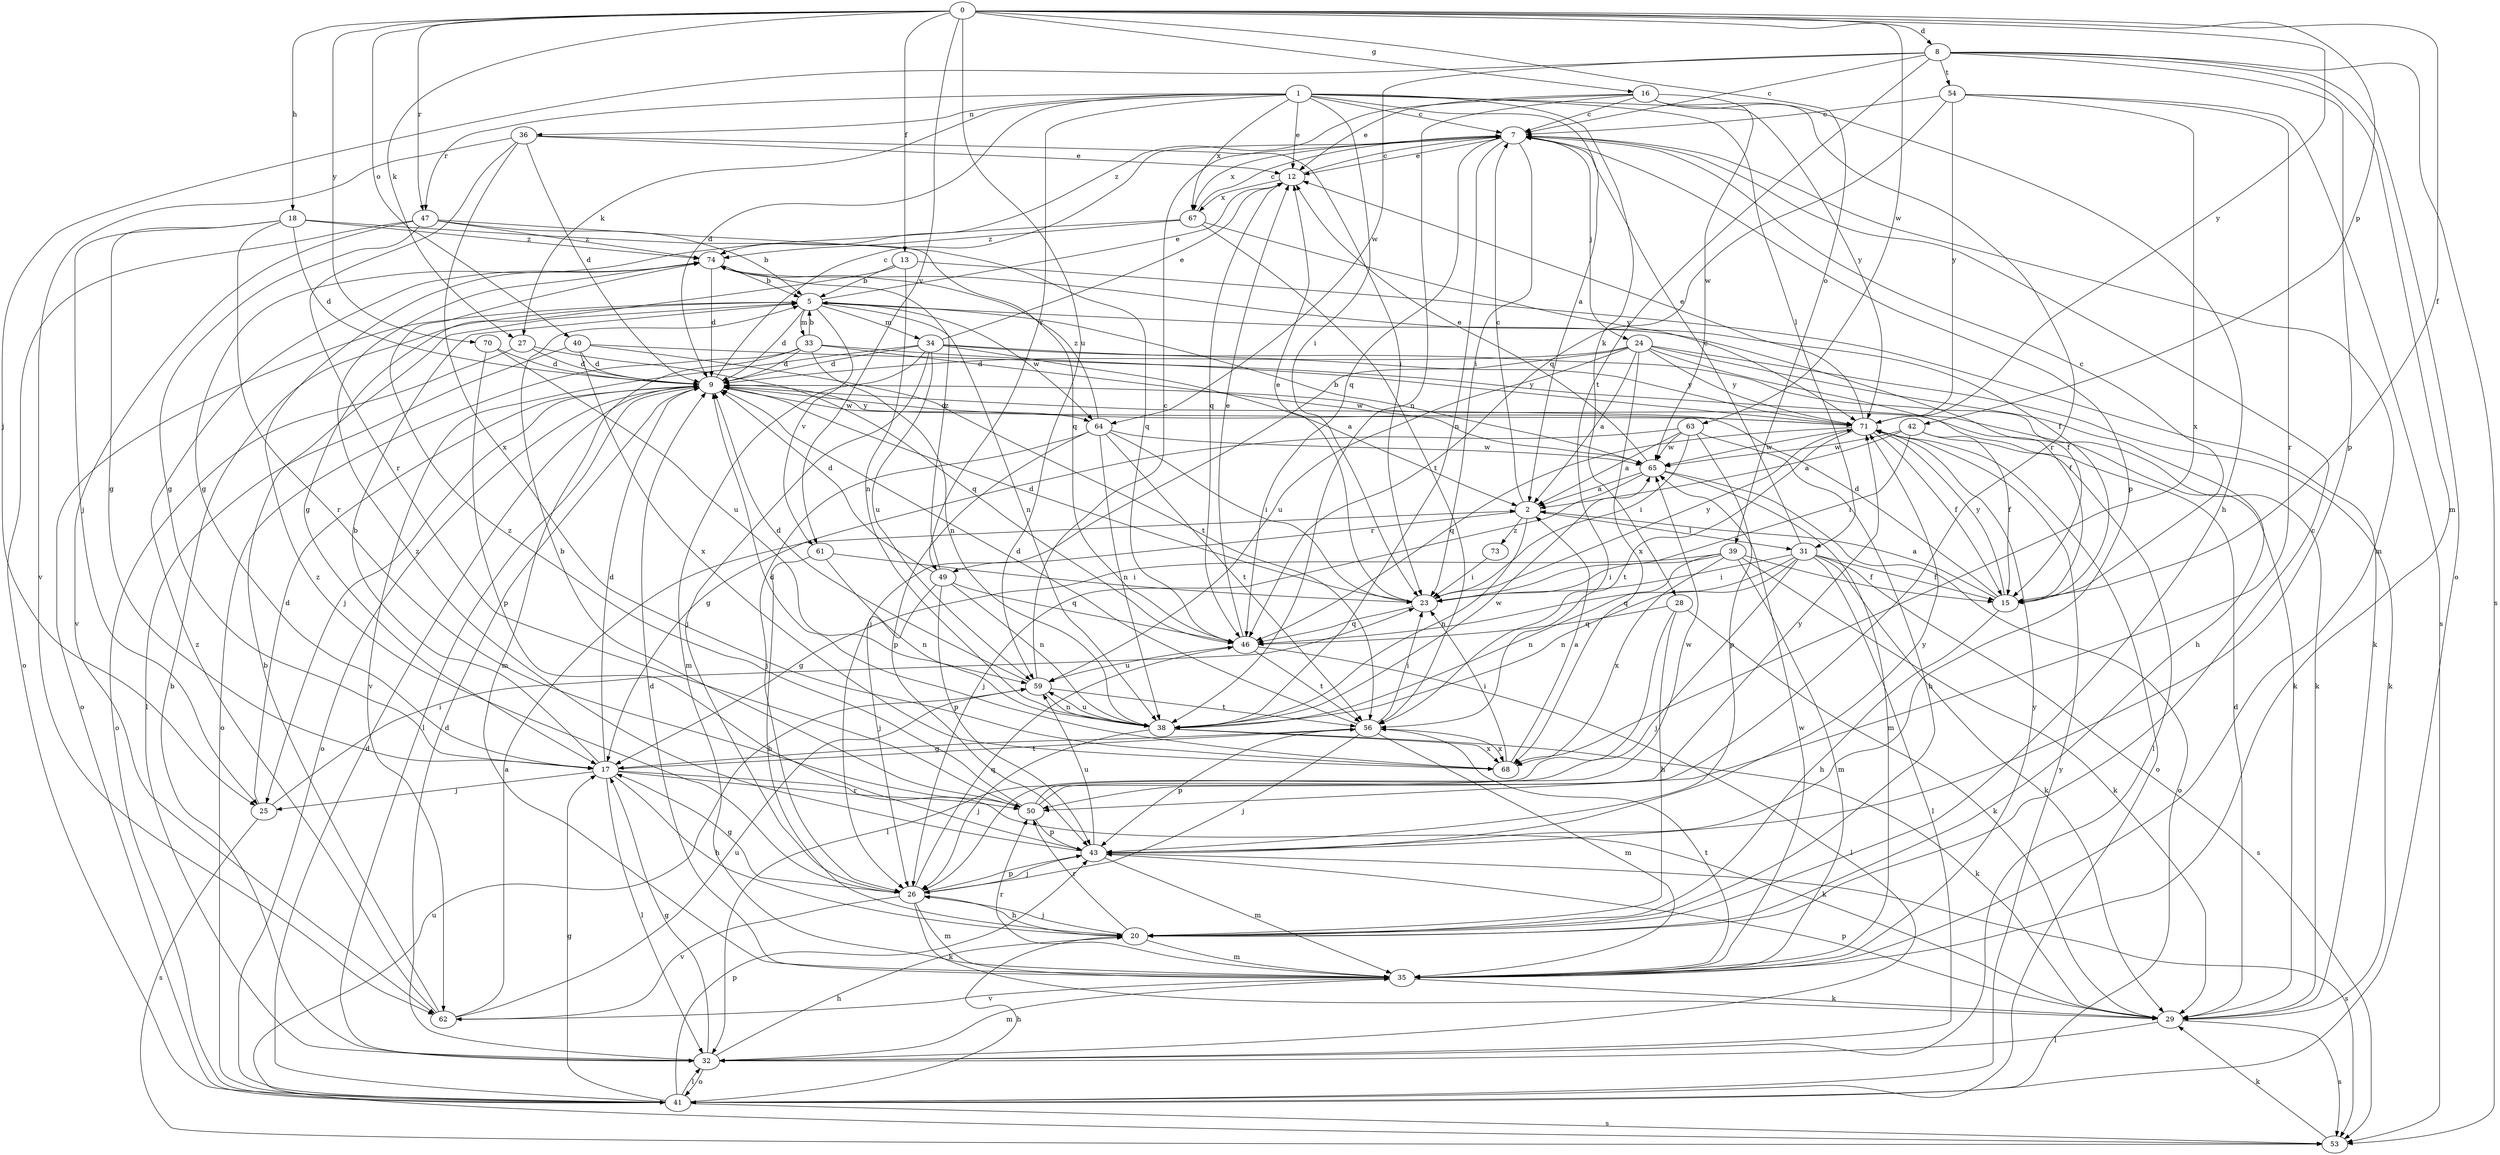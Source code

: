 strict digraph  {
0;
1;
2;
5;
7;
8;
9;
12;
13;
15;
16;
17;
18;
20;
23;
24;
25;
26;
27;
28;
29;
31;
32;
33;
34;
35;
36;
38;
39;
40;
41;
42;
43;
46;
47;
49;
50;
53;
54;
56;
59;
61;
62;
63;
64;
65;
67;
68;
70;
71;
73;
74;
0 -> 8  [label=d];
0 -> 13  [label=f];
0 -> 15  [label=f];
0 -> 16  [label=g];
0 -> 18  [label=h];
0 -> 27  [label=k];
0 -> 39  [label=o];
0 -> 40  [label=o];
0 -> 42  [label=p];
0 -> 47  [label=r];
0 -> 59  [label=u];
0 -> 61  [label=v];
0 -> 63  [label=w];
0 -> 70  [label=y];
0 -> 71  [label=y];
1 -> 2  [label=a];
1 -> 7  [label=c];
1 -> 9  [label=d];
1 -> 12  [label=e];
1 -> 23  [label=i];
1 -> 27  [label=k];
1 -> 28  [label=k];
1 -> 31  [label=l];
1 -> 36  [label=n];
1 -> 47  [label=r];
1 -> 49  [label=r];
1 -> 67  [label=x];
1 -> 71  [label=y];
2 -> 7  [label=c];
2 -> 31  [label=l];
2 -> 38  [label=n];
2 -> 49  [label=r];
2 -> 73  [label=z];
5 -> 9  [label=d];
5 -> 12  [label=e];
5 -> 15  [label=f];
5 -> 33  [label=m];
5 -> 34  [label=m];
5 -> 38  [label=n];
5 -> 41  [label=o];
5 -> 61  [label=v];
5 -> 64  [label=w];
7 -> 12  [label=e];
7 -> 23  [label=i];
7 -> 24  [label=j];
7 -> 35  [label=m];
7 -> 38  [label=n];
7 -> 43  [label=p];
7 -> 46  [label=q];
7 -> 67  [label=x];
8 -> 7  [label=c];
8 -> 25  [label=j];
8 -> 35  [label=m];
8 -> 41  [label=o];
8 -> 43  [label=p];
8 -> 53  [label=s];
8 -> 54  [label=t];
8 -> 56  [label=t];
8 -> 64  [label=w];
9 -> 7  [label=c];
9 -> 25  [label=j];
9 -> 32  [label=l];
9 -> 41  [label=o];
9 -> 64  [label=w];
9 -> 71  [label=y];
12 -> 7  [label=c];
12 -> 46  [label=q];
12 -> 67  [label=x];
13 -> 5  [label=b];
13 -> 17  [label=g];
13 -> 29  [label=k];
13 -> 38  [label=n];
15 -> 2  [label=a];
15 -> 7  [label=c];
15 -> 9  [label=d];
15 -> 20  [label=h];
15 -> 71  [label=y];
16 -> 7  [label=c];
16 -> 12  [label=e];
16 -> 20  [label=h];
16 -> 38  [label=n];
16 -> 50  [label=r];
16 -> 65  [label=w];
16 -> 74  [label=z];
17 -> 5  [label=b];
17 -> 9  [label=d];
17 -> 20  [label=h];
17 -> 25  [label=j];
17 -> 29  [label=k];
17 -> 32  [label=l];
17 -> 50  [label=r];
17 -> 56  [label=t];
18 -> 9  [label=d];
18 -> 17  [label=g];
18 -> 25  [label=j];
18 -> 46  [label=q];
18 -> 50  [label=r];
18 -> 74  [label=z];
20 -> 7  [label=c];
20 -> 26  [label=j];
20 -> 35  [label=m];
20 -> 50  [label=r];
23 -> 9  [label=d];
23 -> 12  [label=e];
23 -> 46  [label=q];
23 -> 71  [label=y];
24 -> 2  [label=a];
24 -> 9  [label=d];
24 -> 15  [label=f];
24 -> 20  [label=h];
24 -> 26  [label=j];
24 -> 29  [label=k];
24 -> 59  [label=u];
24 -> 68  [label=x];
24 -> 71  [label=y];
25 -> 9  [label=d];
25 -> 23  [label=i];
25 -> 53  [label=s];
26 -> 17  [label=g];
26 -> 20  [label=h];
26 -> 29  [label=k];
26 -> 35  [label=m];
26 -> 43  [label=p];
26 -> 46  [label=q];
26 -> 62  [label=v];
26 -> 74  [label=z];
27 -> 9  [label=d];
27 -> 41  [label=o];
27 -> 46  [label=q];
28 -> 20  [label=h];
28 -> 29  [label=k];
28 -> 32  [label=l];
28 -> 46  [label=q];
29 -> 9  [label=d];
29 -> 32  [label=l];
29 -> 43  [label=p];
29 -> 53  [label=s];
31 -> 7  [label=c];
31 -> 15  [label=f];
31 -> 23  [label=i];
31 -> 26  [label=j];
31 -> 29  [label=k];
31 -> 32  [label=l];
31 -> 38  [label=n];
31 -> 46  [label=q];
31 -> 53  [label=s];
32 -> 5  [label=b];
32 -> 9  [label=d];
32 -> 17  [label=g];
32 -> 20  [label=h];
32 -> 35  [label=m];
32 -> 41  [label=o];
33 -> 5  [label=b];
33 -> 9  [label=d];
33 -> 35  [label=m];
33 -> 38  [label=n];
33 -> 41  [label=o];
33 -> 65  [label=w];
33 -> 71  [label=y];
34 -> 2  [label=a];
34 -> 9  [label=d];
34 -> 12  [label=e];
34 -> 26  [label=j];
34 -> 29  [label=k];
34 -> 35  [label=m];
34 -> 59  [label=u];
34 -> 62  [label=v];
34 -> 71  [label=y];
35 -> 9  [label=d];
35 -> 29  [label=k];
35 -> 50  [label=r];
35 -> 56  [label=t];
35 -> 62  [label=v];
35 -> 65  [label=w];
35 -> 71  [label=y];
36 -> 9  [label=d];
36 -> 12  [label=e];
36 -> 23  [label=i];
36 -> 50  [label=r];
36 -> 62  [label=v];
36 -> 68  [label=x];
38 -> 26  [label=j];
38 -> 29  [label=k];
38 -> 59  [label=u];
38 -> 65  [label=w];
38 -> 68  [label=x];
39 -> 15  [label=f];
39 -> 17  [label=g];
39 -> 23  [label=i];
39 -> 29  [label=k];
39 -> 35  [label=m];
39 -> 38  [label=n];
39 -> 68  [label=x];
40 -> 9  [label=d];
40 -> 29  [label=k];
40 -> 32  [label=l];
40 -> 56  [label=t];
40 -> 68  [label=x];
41 -> 9  [label=d];
41 -> 17  [label=g];
41 -> 20  [label=h];
41 -> 32  [label=l];
41 -> 43  [label=p];
41 -> 53  [label=s];
41 -> 71  [label=y];
42 -> 2  [label=a];
42 -> 15  [label=f];
42 -> 23  [label=i];
42 -> 32  [label=l];
42 -> 65  [label=w];
43 -> 26  [label=j];
43 -> 35  [label=m];
43 -> 53  [label=s];
43 -> 59  [label=u];
43 -> 71  [label=y];
43 -> 74  [label=z];
46 -> 12  [label=e];
46 -> 32  [label=l];
46 -> 56  [label=t];
46 -> 59  [label=u];
47 -> 5  [label=b];
47 -> 17  [label=g];
47 -> 41  [label=o];
47 -> 46  [label=q];
47 -> 62  [label=v];
47 -> 74  [label=z];
49 -> 9  [label=d];
49 -> 26  [label=j];
49 -> 38  [label=n];
49 -> 43  [label=p];
49 -> 46  [label=q];
49 -> 74  [label=z];
50 -> 5  [label=b];
50 -> 43  [label=p];
50 -> 65  [label=w];
50 -> 71  [label=y];
50 -> 74  [label=z];
53 -> 29  [label=k];
53 -> 59  [label=u];
54 -> 7  [label=c];
54 -> 46  [label=q];
54 -> 50  [label=r];
54 -> 53  [label=s];
54 -> 68  [label=x];
54 -> 71  [label=y];
56 -> 9  [label=d];
56 -> 17  [label=g];
56 -> 23  [label=i];
56 -> 26  [label=j];
56 -> 35  [label=m];
56 -> 43  [label=p];
56 -> 68  [label=x];
59 -> 7  [label=c];
59 -> 9  [label=d];
59 -> 38  [label=n];
59 -> 56  [label=t];
61 -> 20  [label=h];
61 -> 23  [label=i];
61 -> 38  [label=n];
62 -> 2  [label=a];
62 -> 5  [label=b];
62 -> 59  [label=u];
62 -> 74  [label=z];
63 -> 2  [label=a];
63 -> 17  [label=g];
63 -> 20  [label=h];
63 -> 23  [label=i];
63 -> 43  [label=p];
63 -> 65  [label=w];
64 -> 23  [label=i];
64 -> 26  [label=j];
64 -> 38  [label=n];
64 -> 43  [label=p];
64 -> 56  [label=t];
64 -> 65  [label=w];
64 -> 74  [label=z];
65 -> 2  [label=a];
65 -> 5  [label=b];
65 -> 12  [label=e];
65 -> 26  [label=j];
65 -> 35  [label=m];
65 -> 41  [label=o];
67 -> 7  [label=c];
67 -> 17  [label=g];
67 -> 56  [label=t];
67 -> 71  [label=y];
67 -> 74  [label=z];
68 -> 2  [label=a];
68 -> 9  [label=d];
68 -> 23  [label=i];
70 -> 9  [label=d];
70 -> 43  [label=p];
70 -> 59  [label=u];
71 -> 9  [label=d];
71 -> 12  [label=e];
71 -> 15  [label=f];
71 -> 41  [label=o];
71 -> 46  [label=q];
71 -> 56  [label=t];
71 -> 65  [label=w];
73 -> 23  [label=i];
74 -> 5  [label=b];
74 -> 9  [label=d];
74 -> 15  [label=f];
}

